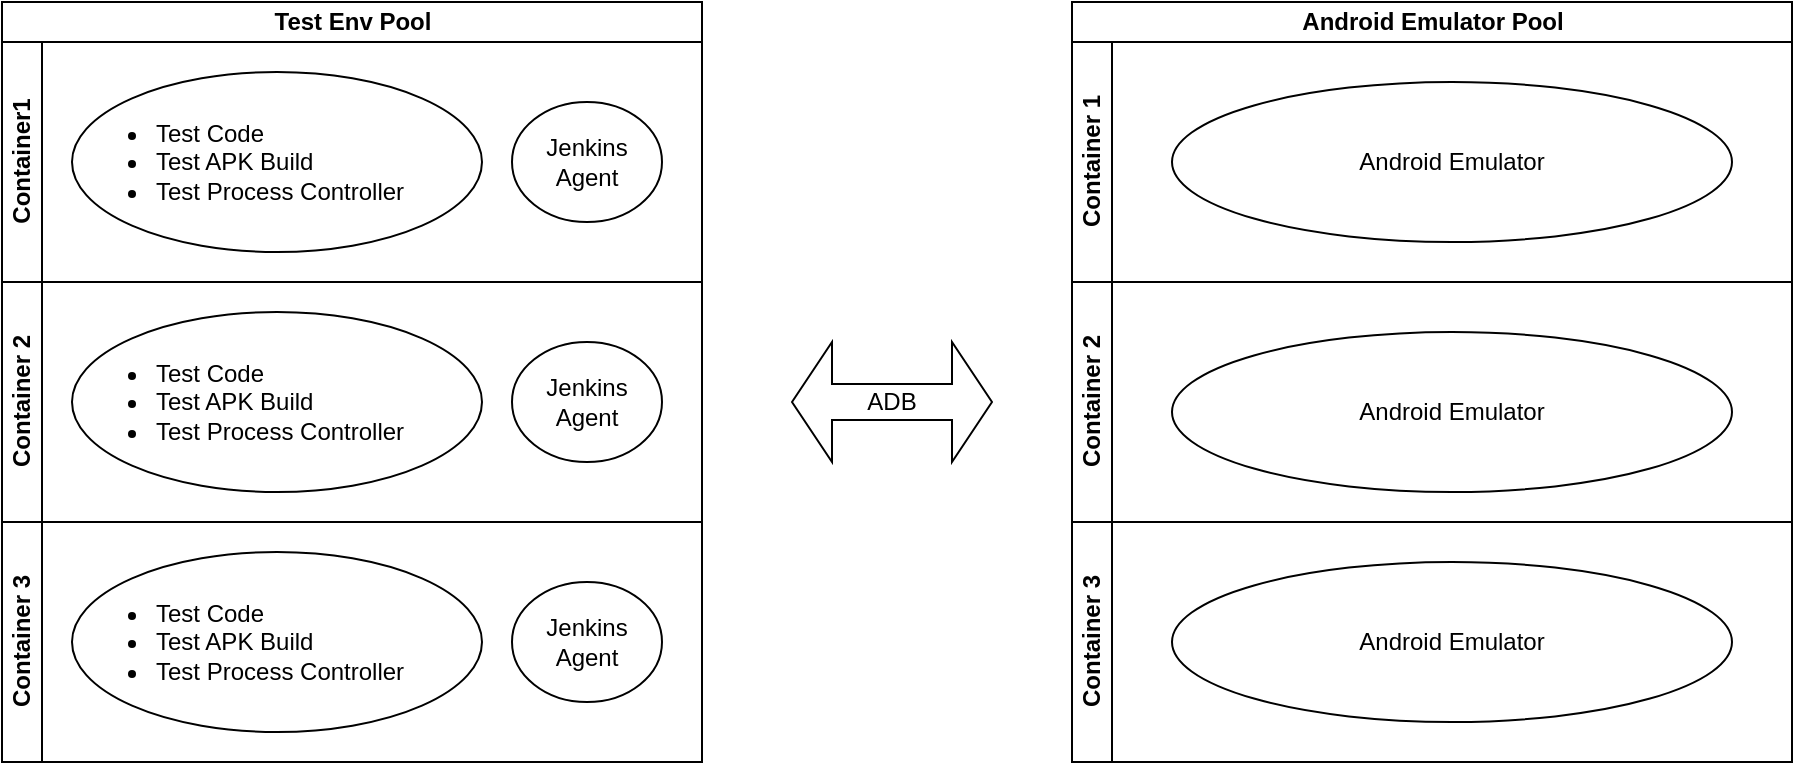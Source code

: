 <mxfile version="13.10.4" type="github">
  <diagram id="_xsD8yIMcL4vi962Z9AY" name="Page-1">
    <mxGraphModel dx="2066" dy="1177" grid="1" gridSize="10" guides="1" tooltips="1" connect="1" arrows="1" fold="1" page="1" pageScale="1" pageWidth="850" pageHeight="1100" math="0" shadow="0">
      <root>
        <mxCell id="0" />
        <mxCell id="1" parent="0" />
        <mxCell id="PWQwMoa9jacEfLHWld4z-1" value="Test Env Pool" style="swimlane;html=1;childLayout=stackLayout;resizeParent=1;resizeParentMax=0;horizontal=1;startSize=20;horizontalStack=0;" vertex="1" parent="1">
          <mxGeometry x="75" y="310" width="350" height="380" as="geometry">
            <mxRectangle x="75" y="310" width="60" height="20" as="alternateBounds" />
          </mxGeometry>
        </mxCell>
        <mxCell id="PWQwMoa9jacEfLHWld4z-2" value="Container1" style="swimlane;html=1;startSize=20;horizontal=0;" vertex="1" parent="PWQwMoa9jacEfLHWld4z-1">
          <mxGeometry y="20" width="350" height="120" as="geometry" />
        </mxCell>
        <mxCell id="PWQwMoa9jacEfLHWld4z-5" value="Jenkins Agent" style="ellipse;whiteSpace=wrap;html=1;" vertex="1" parent="PWQwMoa9jacEfLHWld4z-2">
          <mxGeometry x="255" y="30" width="75" height="60" as="geometry" />
        </mxCell>
        <mxCell id="PWQwMoa9jacEfLHWld4z-6" value="&lt;ul&gt;&lt;li&gt;&lt;span style=&quot;font-size: 12px&quot;&gt;Test Code&lt;/span&gt;&lt;br&gt;&lt;/li&gt;&lt;li&gt;&lt;span style=&quot;font-size: 12px&quot;&gt;Test APK Build&lt;/span&gt;&lt;br&gt;&lt;/li&gt;&lt;li&gt;&lt;span style=&quot;font-size: 12px&quot;&gt;Test Process Controller&lt;/span&gt;&lt;br&gt;&lt;/li&gt;&lt;/ul&gt;" style="ellipse;whiteSpace=wrap;html=1;align=left;" vertex="1" parent="PWQwMoa9jacEfLHWld4z-2">
          <mxGeometry x="35" y="15" width="205" height="90" as="geometry" />
        </mxCell>
        <mxCell id="PWQwMoa9jacEfLHWld4z-3" value="Container 2" style="swimlane;html=1;startSize=20;horizontal=0;" vertex="1" parent="PWQwMoa9jacEfLHWld4z-1">
          <mxGeometry y="140" width="350" height="120" as="geometry" />
        </mxCell>
        <mxCell id="PWQwMoa9jacEfLHWld4z-7" value="Jenkins Agent" style="ellipse;whiteSpace=wrap;html=1;" vertex="1" parent="PWQwMoa9jacEfLHWld4z-3">
          <mxGeometry x="255" y="30" width="75" height="60" as="geometry" />
        </mxCell>
        <mxCell id="PWQwMoa9jacEfLHWld4z-8" value="&lt;ul&gt;&lt;li&gt;&lt;span style=&quot;font-size: 12px&quot;&gt;Test Code&lt;/span&gt;&lt;br&gt;&lt;/li&gt;&lt;li&gt;&lt;span style=&quot;font-size: 12px&quot;&gt;Test APK Build&lt;/span&gt;&lt;br&gt;&lt;/li&gt;&lt;li&gt;&lt;span style=&quot;font-size: 12px&quot;&gt;Test Process Controller&lt;/span&gt;&lt;br&gt;&lt;/li&gt;&lt;/ul&gt;" style="ellipse;whiteSpace=wrap;html=1;align=left;" vertex="1" parent="PWQwMoa9jacEfLHWld4z-3">
          <mxGeometry x="35" y="15" width="205" height="90" as="geometry" />
        </mxCell>
        <mxCell id="PWQwMoa9jacEfLHWld4z-4" value="Container 3" style="swimlane;html=1;startSize=20;horizontal=0;" vertex="1" parent="PWQwMoa9jacEfLHWld4z-1">
          <mxGeometry y="260" width="350" height="120" as="geometry" />
        </mxCell>
        <mxCell id="PWQwMoa9jacEfLHWld4z-9" value="Jenkins Agent" style="ellipse;whiteSpace=wrap;html=1;" vertex="1" parent="PWQwMoa9jacEfLHWld4z-4">
          <mxGeometry x="255" y="30" width="75" height="60" as="geometry" />
        </mxCell>
        <mxCell id="PWQwMoa9jacEfLHWld4z-10" value="&lt;ul&gt;&lt;li&gt;&lt;span style=&quot;font-size: 12px&quot;&gt;Test Code&lt;/span&gt;&lt;br&gt;&lt;/li&gt;&lt;li&gt;&lt;span style=&quot;font-size: 12px&quot;&gt;Test APK Build&lt;/span&gt;&lt;br&gt;&lt;/li&gt;&lt;li&gt;&lt;span style=&quot;font-size: 12px&quot;&gt;Test Process Controller&lt;/span&gt;&lt;br&gt;&lt;/li&gt;&lt;/ul&gt;" style="ellipse;whiteSpace=wrap;html=1;align=left;" vertex="1" parent="PWQwMoa9jacEfLHWld4z-4">
          <mxGeometry x="35" y="15" width="205" height="90" as="geometry" />
        </mxCell>
        <mxCell id="PWQwMoa9jacEfLHWld4z-11" value="Android Emulator Pool" style="swimlane;html=1;childLayout=stackLayout;resizeParent=1;resizeParentMax=0;horizontal=1;startSize=20;horizontalStack=0;" vertex="1" parent="1">
          <mxGeometry x="610" y="310" width="360" height="380" as="geometry" />
        </mxCell>
        <mxCell id="PWQwMoa9jacEfLHWld4z-12" value="Container 1" style="swimlane;html=1;startSize=20;horizontal=0;" vertex="1" parent="PWQwMoa9jacEfLHWld4z-11">
          <mxGeometry y="20" width="360" height="120" as="geometry" />
        </mxCell>
        <mxCell id="PWQwMoa9jacEfLHWld4z-13" value="Container 2&lt;br&gt;" style="swimlane;html=1;startSize=20;horizontal=0;" vertex="1" parent="PWQwMoa9jacEfLHWld4z-11">
          <mxGeometry y="140" width="360" height="120" as="geometry" />
        </mxCell>
        <mxCell id="PWQwMoa9jacEfLHWld4z-19" value="Android Emulator" style="ellipse;whiteSpace=wrap;html=1;" vertex="1" parent="PWQwMoa9jacEfLHWld4z-13">
          <mxGeometry x="50" y="25" width="280" height="80" as="geometry" />
        </mxCell>
        <mxCell id="PWQwMoa9jacEfLHWld4z-14" value="Container 3" style="swimlane;html=1;startSize=20;horizontal=0;" vertex="1" parent="PWQwMoa9jacEfLHWld4z-11">
          <mxGeometry y="260" width="360" height="120" as="geometry" />
        </mxCell>
        <mxCell id="PWQwMoa9jacEfLHWld4z-20" value="Android Emulator" style="ellipse;whiteSpace=wrap;html=1;" vertex="1" parent="PWQwMoa9jacEfLHWld4z-14">
          <mxGeometry x="50" y="20" width="280" height="80" as="geometry" />
        </mxCell>
        <mxCell id="PWQwMoa9jacEfLHWld4z-18" value="Android Emulator" style="ellipse;whiteSpace=wrap;html=1;" vertex="1" parent="1">
          <mxGeometry x="660" y="350" width="280" height="80" as="geometry" />
        </mxCell>
        <mxCell id="PWQwMoa9jacEfLHWld4z-21" value="ADB" style="shape=doubleArrow;whiteSpace=wrap;html=1;" vertex="1" parent="1">
          <mxGeometry x="470" y="480" width="100" height="60" as="geometry" />
        </mxCell>
      </root>
    </mxGraphModel>
  </diagram>
</mxfile>
